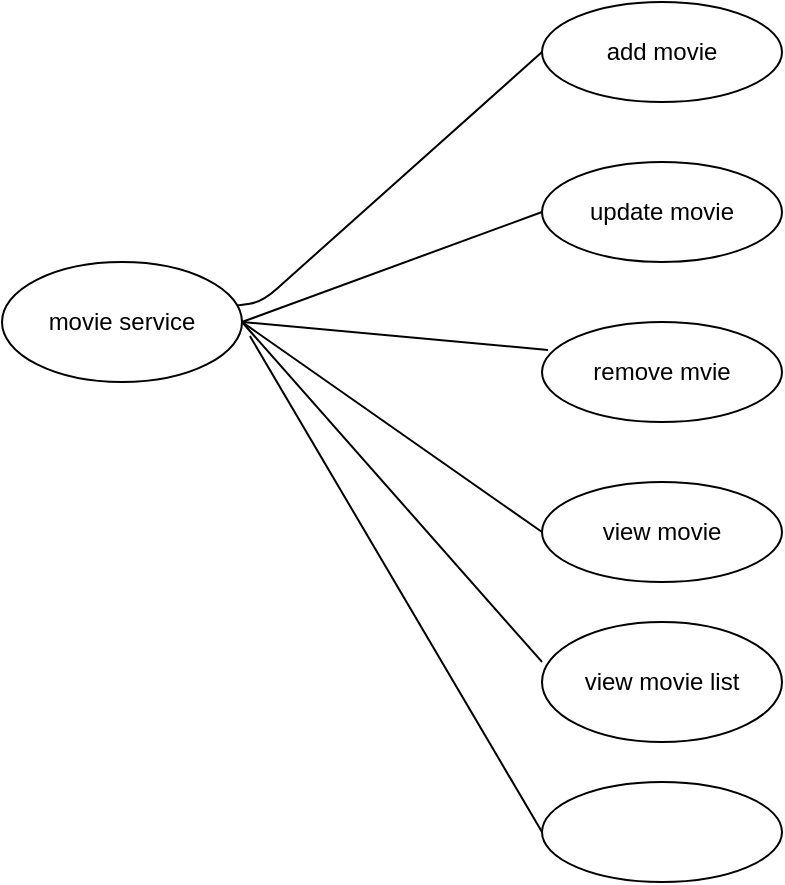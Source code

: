 <mxfile version="14.6.11" type="github"><diagram id="t9NivSEplZMBGuMarH3T" name="Page-1"><mxGraphModel dx="868" dy="450" grid="1" gridSize="10" guides="1" tooltips="1" connect="1" arrows="1" fold="1" page="1" pageScale="1" pageWidth="827" pageHeight="1169" math="0" shadow="0"><root><mxCell id="0"/><mxCell id="1" parent="0"/><mxCell id="3GRDzOkhqdmkL83LRnqV-2" value="add movie" style="ellipse;whiteSpace=wrap;html=1;" vertex="1" parent="1"><mxGeometry x="300" y="90" width="120" height="50" as="geometry"/></mxCell><mxCell id="3GRDzOkhqdmkL83LRnqV-3" value="update movie" style="ellipse;whiteSpace=wrap;html=1;" vertex="1" parent="1"><mxGeometry x="300" y="170" width="120" height="50" as="geometry"/></mxCell><mxCell id="3GRDzOkhqdmkL83LRnqV-4" value="remove mvie" style="ellipse;whiteSpace=wrap;html=1;" vertex="1" parent="1"><mxGeometry x="300" y="250" width="120" height="50" as="geometry"/></mxCell><mxCell id="3GRDzOkhqdmkL83LRnqV-5" value="view movie" style="ellipse;whiteSpace=wrap;html=1;" vertex="1" parent="1"><mxGeometry x="300" y="330" width="120" height="50" as="geometry"/></mxCell><mxCell id="3GRDzOkhqdmkL83LRnqV-6" value="view movie list" style="ellipse;whiteSpace=wrap;html=1;" vertex="1" parent="1"><mxGeometry x="300" y="400" width="120" height="60" as="geometry"/></mxCell><mxCell id="3GRDzOkhqdmkL83LRnqV-7" value="movie service" style="ellipse;whiteSpace=wrap;html=1;" vertex="1" parent="1"><mxGeometry x="30" y="220" width="120" height="60" as="geometry"/></mxCell><mxCell id="3GRDzOkhqdmkL83LRnqV-9" value="" style="endArrow=none;html=1;" edge="1" parent="1" target="3GRDzOkhqdmkL83LRnqV-7"><mxGeometry width="50" height="50" relative="1" as="geometry"><mxPoint x="300" y="115" as="sourcePoint"/><mxPoint x="440" y="210" as="targetPoint"/><Array as="points"><mxPoint x="160" y="240"/></Array></mxGeometry></mxCell><mxCell id="3GRDzOkhqdmkL83LRnqV-11" value="" style="endArrow=none;html=1;entryX=1;entryY=0.5;entryDx=0;entryDy=0;exitX=0;exitY=0.5;exitDx=0;exitDy=0;" edge="1" parent="1" source="3GRDzOkhqdmkL83LRnqV-3" target="3GRDzOkhqdmkL83LRnqV-7"><mxGeometry width="50" height="50" relative="1" as="geometry"><mxPoint x="390" y="260" as="sourcePoint"/><mxPoint x="440" y="210" as="targetPoint"/></mxGeometry></mxCell><mxCell id="3GRDzOkhqdmkL83LRnqV-12" value="" style="endArrow=none;html=1;entryX=1;entryY=0.5;entryDx=0;entryDy=0;exitX=0.025;exitY=0.28;exitDx=0;exitDy=0;exitPerimeter=0;" edge="1" parent="1" source="3GRDzOkhqdmkL83LRnqV-4" target="3GRDzOkhqdmkL83LRnqV-7"><mxGeometry width="50" height="50" relative="1" as="geometry"><mxPoint x="390" y="260" as="sourcePoint"/><mxPoint x="440" y="210" as="targetPoint"/></mxGeometry></mxCell><mxCell id="3GRDzOkhqdmkL83LRnqV-13" value="" style="endArrow=none;html=1;entryX=1;entryY=0.5;entryDx=0;entryDy=0;exitX=0;exitY=0.5;exitDx=0;exitDy=0;" edge="1" parent="1" source="3GRDzOkhqdmkL83LRnqV-5" target="3GRDzOkhqdmkL83LRnqV-7"><mxGeometry width="50" height="50" relative="1" as="geometry"><mxPoint x="390" y="260" as="sourcePoint"/><mxPoint x="440" y="210" as="targetPoint"/></mxGeometry></mxCell><mxCell id="3GRDzOkhqdmkL83LRnqV-14" value="" style="endArrow=none;html=1;exitX=0;exitY=0.333;exitDx=0;exitDy=0;exitPerimeter=0;" edge="1" parent="1" source="3GRDzOkhqdmkL83LRnqV-6"><mxGeometry width="50" height="50" relative="1" as="geometry"><mxPoint x="390" y="260" as="sourcePoint"/><mxPoint x="150" y="250" as="targetPoint"/></mxGeometry></mxCell><mxCell id="3GRDzOkhqdmkL83LRnqV-15" value="" style="ellipse;whiteSpace=wrap;html=1;" vertex="1" parent="1"><mxGeometry x="300" y="480" width="120" height="50" as="geometry"/></mxCell><mxCell id="3GRDzOkhqdmkL83LRnqV-16" value="" style="endArrow=none;html=1;entryX=1.033;entryY=0.617;entryDx=0;entryDy=0;entryPerimeter=0;exitX=0;exitY=0.5;exitDx=0;exitDy=0;" edge="1" parent="1" source="3GRDzOkhqdmkL83LRnqV-15" target="3GRDzOkhqdmkL83LRnqV-7"><mxGeometry width="50" height="50" relative="1" as="geometry"><mxPoint x="390" y="360" as="sourcePoint"/><mxPoint x="440" y="310" as="targetPoint"/></mxGeometry></mxCell></root></mxGraphModel></diagram></mxfile>